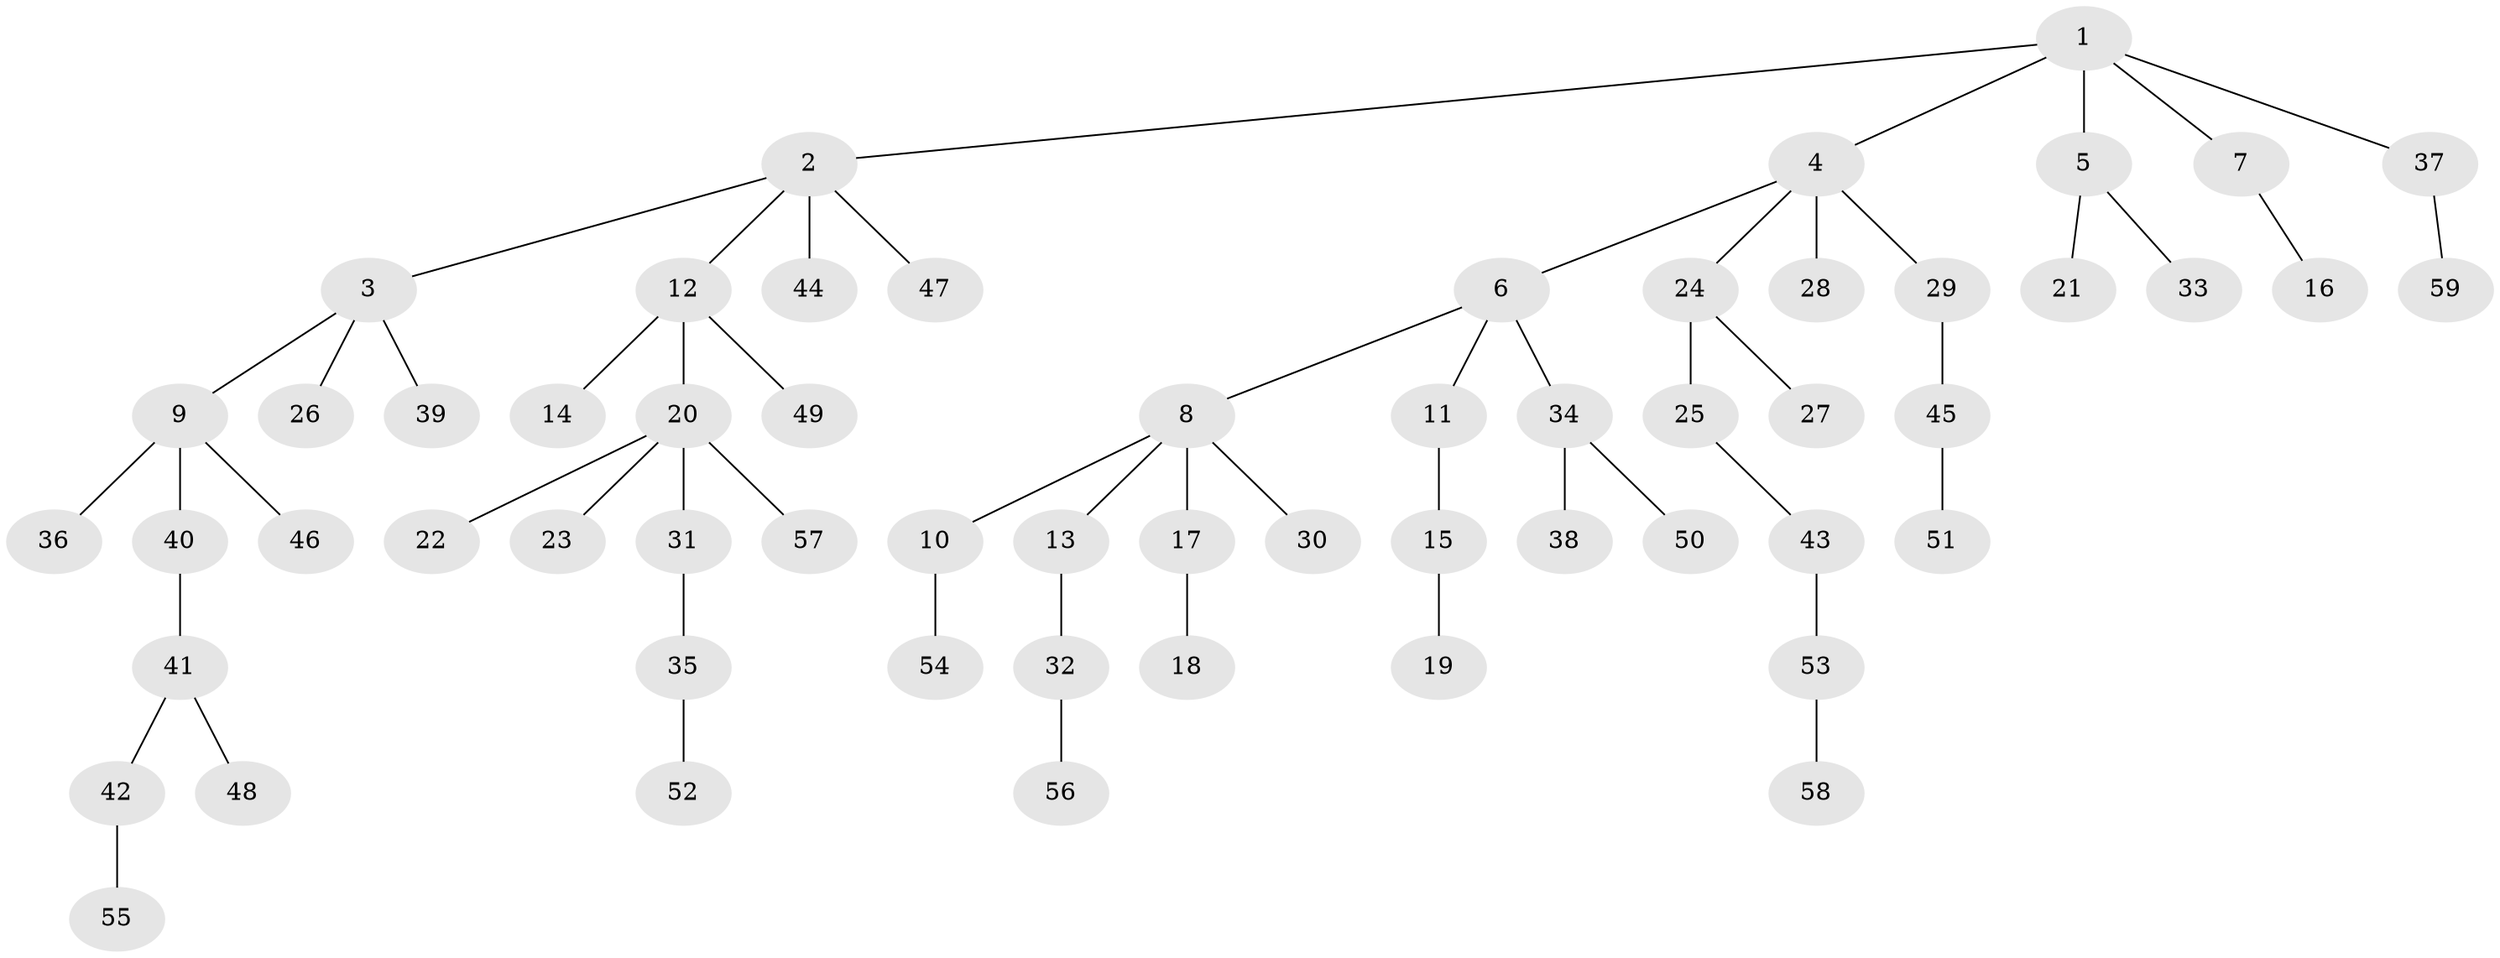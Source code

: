 // Generated by graph-tools (version 1.1) at 2025/15/03/09/25 04:15:33]
// undirected, 59 vertices, 58 edges
graph export_dot {
graph [start="1"]
  node [color=gray90,style=filled];
  1;
  2;
  3;
  4;
  5;
  6;
  7;
  8;
  9;
  10;
  11;
  12;
  13;
  14;
  15;
  16;
  17;
  18;
  19;
  20;
  21;
  22;
  23;
  24;
  25;
  26;
  27;
  28;
  29;
  30;
  31;
  32;
  33;
  34;
  35;
  36;
  37;
  38;
  39;
  40;
  41;
  42;
  43;
  44;
  45;
  46;
  47;
  48;
  49;
  50;
  51;
  52;
  53;
  54;
  55;
  56;
  57;
  58;
  59;
  1 -- 2;
  1 -- 4;
  1 -- 5;
  1 -- 7;
  1 -- 37;
  2 -- 3;
  2 -- 12;
  2 -- 44;
  2 -- 47;
  3 -- 9;
  3 -- 26;
  3 -- 39;
  4 -- 6;
  4 -- 24;
  4 -- 28;
  4 -- 29;
  5 -- 21;
  5 -- 33;
  6 -- 8;
  6 -- 11;
  6 -- 34;
  7 -- 16;
  8 -- 10;
  8 -- 13;
  8 -- 17;
  8 -- 30;
  9 -- 36;
  9 -- 40;
  9 -- 46;
  10 -- 54;
  11 -- 15;
  12 -- 14;
  12 -- 20;
  12 -- 49;
  13 -- 32;
  15 -- 19;
  17 -- 18;
  20 -- 22;
  20 -- 23;
  20 -- 31;
  20 -- 57;
  24 -- 25;
  24 -- 27;
  25 -- 43;
  29 -- 45;
  31 -- 35;
  32 -- 56;
  34 -- 38;
  34 -- 50;
  35 -- 52;
  37 -- 59;
  40 -- 41;
  41 -- 42;
  41 -- 48;
  42 -- 55;
  43 -- 53;
  45 -- 51;
  53 -- 58;
}
